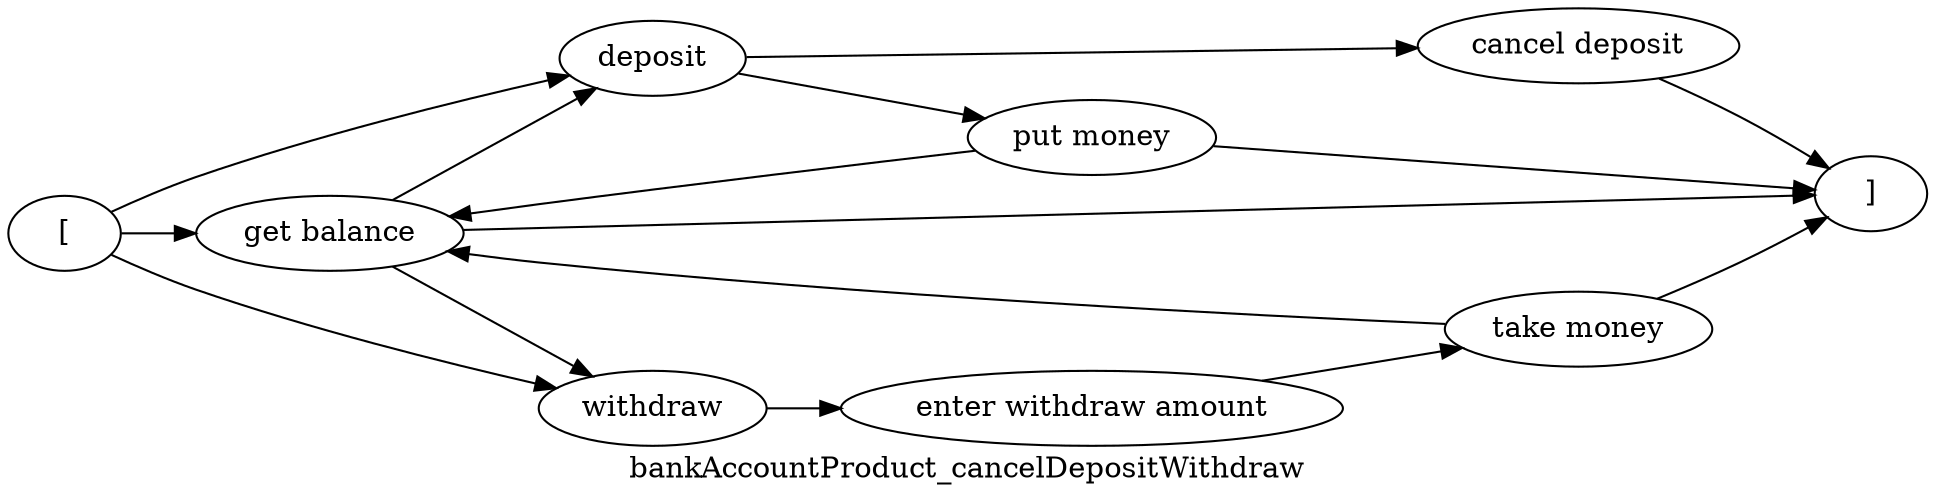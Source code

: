 digraph G {
rankdir = LR
label = "bankAccountProduct_cancelDepositWithdraw";
esg3_vertex2 -> esg3_vertex1;
esg3_vertex0 -> esg3_vertex2;
esg3_vertex3 -> esg3_vertex2;
esg3_vertex3 -> esg3_vertex1;
esg3_vertex0 -> esg3_vertex4;
esg3_vertex4 -> esg3_vertex3;
esg3_vertex2 -> esg3_vertex4;
esg3_vertex4 -> esg3_vertex5;
esg3_vertex5 -> esg3_vertex1;
esg3_vertex2 -> esg3_vertex6;
esg3_vertex0 -> esg3_vertex6;
esg3_vertex6 -> esg3_vertex7;
esg3_vertex7 -> esg3_vertex8;
esg3_vertex8 -> esg3_vertex1;
esg3_vertex8 -> esg3_vertex2;
esg3_vertex2 [label = "get balance"]
esg3_vertex1 [label = "]"]
esg3_vertex0 [label = "["]
esg3_vertex3 [label = "put money"]
esg3_vertex4 [label = "deposit"]
esg3_vertex5 [label = "cancel deposit"]
esg3_vertex6 [label = "withdraw"]
esg3_vertex7 [label = "enter withdraw amount"]
esg3_vertex8 [label = "take money"]
}
